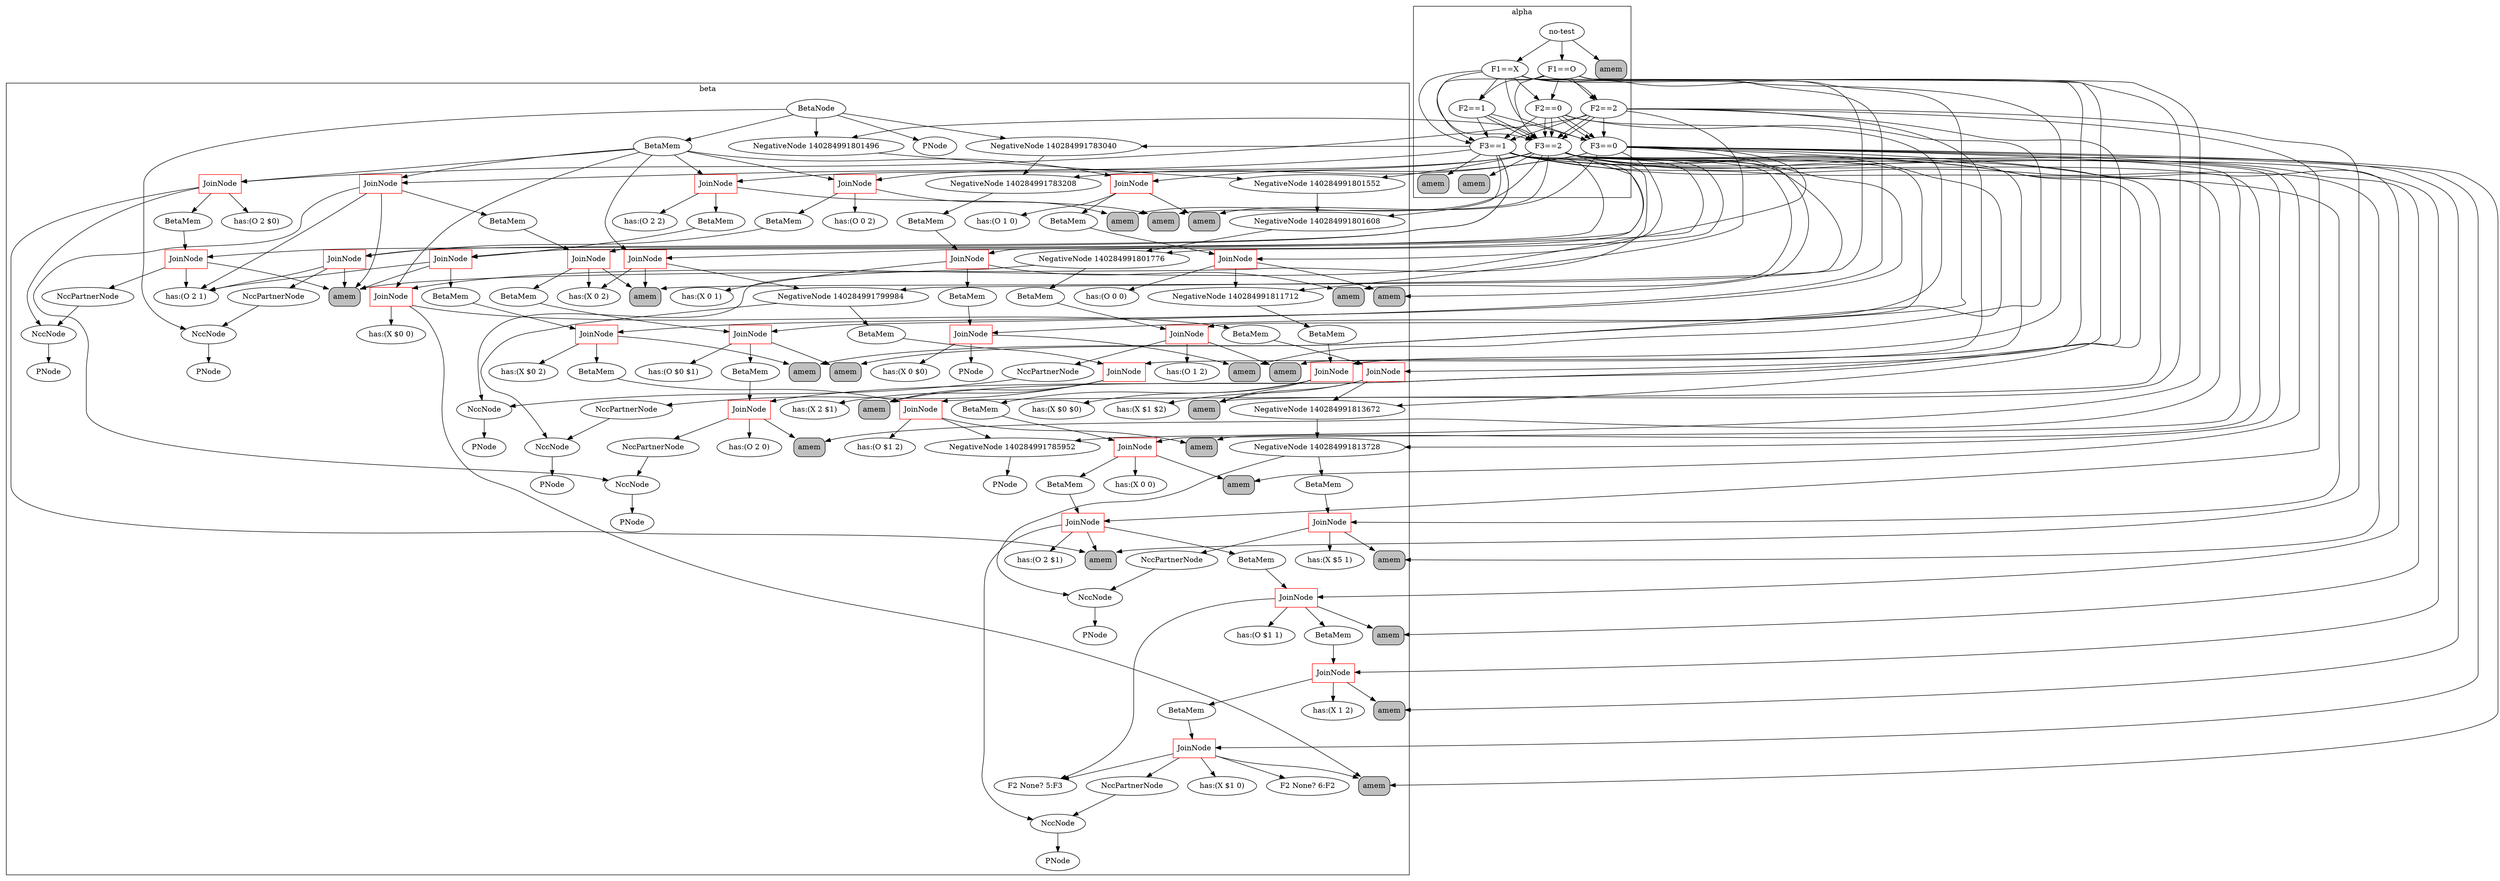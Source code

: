 digraph {
	subgraph cluster_1 {
	label = beta
	"BetaNode 140284994405600" [label="BetaNode"];
	"BetaNode 140284994405600" -> "BetaMemory 140284994406328";
	"BetaMemory 140284994406328" [label="BetaMem"];
	"BetaMemory 140284994406328" -> "JoinNode 140284994406664";
	"JoinNode 140284994406664" [shape=box, color=red, label="JoinNode"];
	"JoinNode 140284994406664" -> "amem:<rete.alpha.AlphaMemory object at 0x7f96a54248d0>"
	"JoinNode 140284994406664" -> "has:(O 2 1)"
	"JoinNode 140284994406664" -> "BetaMemory 140284994406776";
	"BetaMemory 140284994406776" [label="BetaMem"];
	"BetaMemory 140284994406776" -> "JoinNode 140284994407056";
	"JoinNode 140284994407056" [shape=box, color=red, label="JoinNode"];
	"JoinNode 140284994407056" -> "amem:<rete.alpha.AlphaMemory object at 0x7f96a5424a58>"
	"JoinNode 140284994407056" -> "has:(X 0 2)"
	"JoinNode 140284994407056" -> "BetaMemory 140284994407112";
	"BetaMemory 140284994407112" [label="BetaMem"];
	"BetaMemory 140284994407112" -> "JoinNode 140284994407224";
	"JoinNode 140284994407224" [shape=box, color=red, label="JoinNode"];
	"JoinNode 140284994407224" -> "amem:<rete.alpha.AlphaMemory object at 0x7f96a5424b00>"
	"JoinNode 140284994407224" -> "has:(O $0 $1)"
	"JoinNode 140284994407224" -> "BetaMemory 140284994407280";
	"BetaMemory 140284994407280" [label="BetaMem"];
	"BetaMemory 140284994407280" -> "JoinNode 140284994407448";
	"JoinNode 140284994407448" [shape=box, color=red, label="JoinNode"];
	"JoinNode 140284994407448" -> "amem:<rete.alpha.AlphaMemory object at 0x7f96a5424be0>"
	"JoinNode 140284994407448" -> "has:(O 2 0)"
	"JoinNode 140284994407448" -> "<rete.ncc_node.NccPartnerNode object at 0x7f96a5424c50>";
	"<rete.ncc_node.NccPartnerNode object at 0x7f96a5424c50>" [label="NccPartnerNode"];
	"<rete.ncc_node.NccPartnerNode object at 0x7f96a5424c50>" -> "<rete.ncc_node.NccNode object at 0x7f96a5424940>";
	"JoinNode 140284994406664" -> "<rete.ncc_node.NccNode object at 0x7f96a5424940>";
	"<rete.ncc_node.NccNode object at 0x7f96a5424940>" [label="NccNode"];
	"<rete.ncc_node.NccNode object at 0x7f96a5424940>" -> "PNode 140284994405712";
	"PNode 140284994405712" [label="PNode"];
	"BetaMemory 140284994406328" -> "JoinNode 140284991784160";
	"JoinNode 140284991784160" [shape=box, color=red, label="JoinNode"];
	"JoinNode 140284991784160" -> "amem:<rete.alpha.AlphaMemory object at 0x7f96a51a44a8>"
	"JoinNode 140284991784160" -> "has:(O 0 2)"
	"JoinNode 140284991784160" -> "BetaMemory 140284991784216";
	"BetaMemory 140284991784216" [label="BetaMem"];
	"BetaMemory 140284991784216" -> "JoinNode 140284991784272";
	"JoinNode 140284991784272" [shape=box, color=red, label="JoinNode"];
	"JoinNode 140284991784272" -> "amem:<rete.alpha.AlphaMemory object at 0x7f96a54248d0>"
	"JoinNode 140284991784272" -> "has:(O 2 1)"
	"JoinNode 140284991784272" -> "<rete.ncc_node.NccPartnerNode object at 0x7f96a51a4588>";
	"<rete.ncc_node.NccPartnerNode object at 0x7f96a51a4588>" [label="NccPartnerNode"];
	"<rete.ncc_node.NccPartnerNode object at 0x7f96a51a4588>" -> "<rete.ncc_node.NccNode object at 0x7f96a51a4400>";
	"BetaMemory 140284994406328" -> "JoinNode 140284991785336";
	"JoinNode 140284991785336" [shape=box, color=red, label="JoinNode"];
	"JoinNode 140284991785336" -> "amem:<rete.alpha.AlphaMemory object at 0x7f96a51a4940>"
	"JoinNode 140284991785336" -> "has:(O 2 2)"
	"JoinNode 140284991785336" -> "BetaMemory 140284991785392";
	"BetaMemory 140284991785392" [label="BetaMem"];
	"BetaMemory 140284991785392" -> "JoinNode 140284991785448";
	"JoinNode 140284991785448" [shape=box, color=red, label="JoinNode"];
	"JoinNode 140284991785448" -> "amem:<rete.alpha.AlphaMemory object at 0x7f96a54248d0>"
	"JoinNode 140284991785448" -> "has:(O 2 1)"
	"JoinNode 140284991785448" -> "BetaMemory 140284991785504";
	"BetaMemory 140284991785504" [label="BetaMem"];
	"BetaMemory 140284991785504" -> "JoinNode 140284991785672";
	"JoinNode 140284991785672" [shape=box, color=red, label="JoinNode"];
	"JoinNode 140284991785672" -> "amem:<rete.alpha.AlphaMemory object at 0x7f96a51a4a90>"
	"JoinNode 140284991785672" -> "has:(X $0 2)"
	"JoinNode 140284991785672" -> "BetaMemory 140284991785728";
	"BetaMemory 140284991785728" [label="BetaMem"];
	"BetaMemory 140284991785728" -> "JoinNode 140284991785896";
	"JoinNode 140284991785896" [shape=box, color=red, label="JoinNode"];
	"JoinNode 140284991785896" -> "amem:<rete.alpha.AlphaMemory object at 0x7f96a51a4b70>"
	"JoinNode 140284991785896" -> "has:(O $1 2)"
	"JoinNode 140284991785896" -> "NegativeNode 140284991785952";
	"NegativeNode 140284991785952" -> "PNode 140284991784552";
	"PNode 140284991784552" [label="PNode"];
	"BetaMemory 140284994406328" -> "JoinNode 140284991786736";
	"JoinNode 140284991786736" [shape=box, color=red, label="JoinNode"];
	"JoinNode 140284991786736" -> "amem:<rete.alpha.AlphaMemory object at 0x7f96a51a4eb8>"
	"JoinNode 140284991786736" -> "has:(O 2 $0)"
	"JoinNode 140284991786736" -> "BetaMemory 140284991786848";
	"BetaMemory 140284991786848" [label="BetaMem"];
	"BetaMemory 140284991786848" -> "JoinNode 140284991786904";
	"JoinNode 140284991786904" [shape=box, color=red, label="JoinNode"];
	"JoinNode 140284991786904" -> "amem:<rete.alpha.AlphaMemory object at 0x7f96a54248d0>"
	"JoinNode 140284991786904" -> "has:(O 2 1)"
	"JoinNode 140284991786904" -> "<rete.ncc_node.NccPartnerNode object at 0x7f96a51a4fd0>";
	"<rete.ncc_node.NccPartnerNode object at 0x7f96a51a4fd0>" [label="NccPartnerNode"];
	"<rete.ncc_node.NccPartnerNode object at 0x7f96a51a4fd0>" -> "<rete.ncc_node.NccNode object at 0x7f96a51a4f28>";
	"JoinNode 140284991786736" -> "<rete.ncc_node.NccNode object at 0x7f96a51a4f28>";
	"<rete.ncc_node.NccNode object at 0x7f96a51a4f28>" [label="NccNode"];
	"<rete.ncc_node.NccNode object at 0x7f96a51a4f28>" -> "PNode 140284991786344";
	"PNode 140284991786344" [label="PNode"];
	"BetaMemory 140284994406328" -> "JoinNode 140284991799872";
	"JoinNode 140284991799872" [shape=box, color=red, label="JoinNode"];
	"JoinNode 140284991799872" -> "amem:<rete.alpha.AlphaMemory object at 0x7f96a5424a58>"
	"JoinNode 140284991799872" -> "has:(X 0 2)"
	"JoinNode 140284991799872" -> "NegativeNode 140284991799984";
	"NegativeNode 140284991799984" -> "BetaMemory 140284991800096";
	"BetaMemory 140284991800096" [label="BetaMem"];
	"BetaMemory 140284991800096" -> "JoinNode 140284991800264";
	"JoinNode 140284991800264" [shape=box, color=red, label="JoinNode"];
	"JoinNode 140284991800264" -> "amem:<rete.alpha.AlphaMemory object at 0x7f96a51a8390>"
	"JoinNode 140284991800264" -> "has:(X 2 $1)"
	"JoinNode 140284991800264" -> "<rete.ncc_node.NccPartnerNode object at 0x7f96a51a8400>";
	"<rete.ncc_node.NccPartnerNode object at 0x7f96a51a8400>" [label="NccPartnerNode"];
	"<rete.ncc_node.NccPartnerNode object at 0x7f96a51a8400>" -> "<rete.ncc_node.NccNode object at 0x7f96a51a82e8>";
	"NegativeNode 140284991799984" -> "<rete.ncc_node.NccNode object at 0x7f96a51a82e8>";
	"<rete.ncc_node.NccNode object at 0x7f96a51a82e8>" [label="NccNode"];
	"<rete.ncc_node.NccNode object at 0x7f96a51a82e8>" -> "PNode 140284991799480";
	"PNode 140284991799480" [label="PNode"];
	"BetaMemory 140284994406328" -> "JoinNode 140284991803176";
	"JoinNode 140284991803176" [shape=box, color=red, label="JoinNode"];
	"JoinNode 140284991803176" -> "amem:<rete.alpha.AlphaMemory object at 0x7f96a51a8ef0>"
	"JoinNode 140284991803176" -> "has:(O 1 0)"
	"JoinNode 140284991803176" -> "BetaMemory 140284991803232";
	"BetaMemory 140284991803232" [label="BetaMem"];
	"BetaMemory 140284991803232" -> "JoinNode 140284991811656";
	"JoinNode 140284991811656" [shape=box, color=red, label="JoinNode"];
	"JoinNode 140284991811656" -> "amem:<rete.alpha.AlphaMemory object at 0x7f96a51a8fd0>"
	"JoinNode 140284991811656" -> "has:(O 0 0)"
	"JoinNode 140284991811656" -> "NegativeNode 140284991811712";
	"NegativeNode 140284991811712" -> "BetaMemory 140284991811768";
	"BetaMemory 140284991811768" [label="BetaMem"];
	"BetaMemory 140284991811768" -> "JoinNode 140284991811824";
	"JoinNode 140284991811824" [shape=box, color=red, label="JoinNode"];
	"JoinNode 140284991811824" -> "amem:<rete.alpha.AlphaMemory object at 0x7f96a51a8278>"
	"JoinNode 140284991811824" -> "has:(X $0 $0)"
	"JoinNode 140284991811824" -> "BetaMemory 140284991811880";
	"BetaMemory 140284991811880" [label="BetaMem"];
	"BetaMemory 140284991811880" -> "JoinNode 140284991811936";
	"JoinNode 140284991811936" [shape=box, color=red, label="JoinNode"];
	"JoinNode 140284991811936" -> "amem:<rete.alpha.AlphaMemory object at 0x7f96a51a40f0>"
	"JoinNode 140284991811936" -> "has:(X 0 0)"
	"JoinNode 140284991811936" -> "BetaMemory 140284991811992";
	"BetaMemory 140284991811992" [label="BetaMem"];
	"BetaMemory 140284991811992" -> "JoinNode 140284991812048";
	"JoinNode 140284991812048" [shape=box, color=red, label="JoinNode"];
	"JoinNode 140284991812048" -> "amem:<rete.alpha.AlphaMemory object at 0x7f96a51a4eb8>"
	"JoinNode 140284991812048" -> "has:(O 2 $1)"
	"JoinNode 140284991812048" -> "BetaMemory 140284991812160";
	"BetaMemory 140284991812160" [label="BetaMem"];
	"BetaMemory 140284991812160" -> "JoinNode 140284991812384";
	"JoinNode 140284991812384" [shape=box, color=red, label="JoinNode"];
	"JoinNode 140284991812384" -> "amem:<rete.alpha.AlphaMemory object at 0x7f96a51ab2b0>"
	"JoinNode 140284991812384" -> "has:(O $1 1)"
	"JoinNode 140284991812384" -> "F2 None? 5:F3"
	"JoinNode 140284991812384" -> "BetaMemory 140284991812440";
	"BetaMemory 140284991812440" [label="BetaMem"];
	"BetaMemory 140284991812440" -> "JoinNode 140284991812496";
	"JoinNode 140284991812496" [shape=box, color=red, label="JoinNode"];
	"JoinNode 140284991812496" -> "amem:<rete.alpha.AlphaMemory object at 0x7f96a51a8860>"
	"JoinNode 140284991812496" -> "has:(X 1 2)"
	"JoinNode 140284991812496" -> "BetaMemory 140284991812552";
	"BetaMemory 140284991812552" [label="BetaMem"];
	"BetaMemory 140284991812552" -> "JoinNode 140284991812832";
	"JoinNode 140284991812832" [shape=box, color=red, label="JoinNode"];
	"JoinNode 140284991812832" -> "amem:<rete.alpha.AlphaMemory object at 0x7f96a51ab438>"
	"JoinNode 140284991812832" -> "has:(X $1 0)"
	"JoinNode 140284991812832" -> "F2 None? 5:F3"
	"JoinNode 140284991812832" -> "F2 None? 6:F2"
	"JoinNode 140284991812832" -> "<rete.ncc_node.NccPartnerNode object at 0x7f96a51ab518>";
	"<rete.ncc_node.NccPartnerNode object at 0x7f96a51ab518>" [label="NccPartnerNode"];
	"<rete.ncc_node.NccPartnerNode object at 0x7f96a51ab518>" -> "<rete.ncc_node.NccNode object at 0x7f96a51ab208>";
	"JoinNode 140284991812048" -> "<rete.ncc_node.NccNode object at 0x7f96a51ab208>";
	"<rete.ncc_node.NccNode object at 0x7f96a51ab208>" [label="NccNode"];
	"<rete.ncc_node.NccNode object at 0x7f96a51ab208>" -> "PNode 140284991800656";
	"PNode 140284991800656" [label="PNode"];
	"BetaMemory 140284994406328" -> "JoinNode 140284991813504";
	"JoinNode 140284991813504" [shape=box, color=red, label="JoinNode"];
	"JoinNode 140284991813504" -> "amem:<rete.alpha.AlphaMemory object at 0x7f96a51ab438>"
	"JoinNode 140284991813504" -> "has:(X $0 0)"
	"JoinNode 140284991813504" -> "BetaMemory 140284991813560";
	"BetaMemory 140284991813560" [label="BetaMem"];
	"BetaMemory 140284991813560" -> "JoinNode 140284991813616";
	"JoinNode 140284991813616" [shape=box, color=red, label="JoinNode"];
	"JoinNode 140284991813616" -> "amem:<rete.alpha.AlphaMemory object at 0x7f96a51a8278>"
	"JoinNode 140284991813616" -> "has:(X $1 $2)"
	"JoinNode 140284991813616" -> "NegativeNode 140284991813672";
	"NegativeNode 140284991813672" -> "NegativeNode 140284991813728";
	"NegativeNode 140284991813728" -> "BetaMemory 140284991813840";
	"BetaMemory 140284991813840" [label="BetaMem"];
	"BetaMemory 140284991813840" -> "JoinNode 140284991814008";
	"JoinNode 140284991814008" [shape=box, color=red, label="JoinNode"];
	"JoinNode 140284991814008" -> "amem:<rete.alpha.AlphaMemory object at 0x7f96a51ab940>"
	"JoinNode 140284991814008" -> "has:(X $5 1)"
	"JoinNode 140284991814008" -> "<rete.ncc_node.NccPartnerNode object at 0x7f96a51ab9b0>";
	"<rete.ncc_node.NccPartnerNode object at 0x7f96a51ab9b0>" [label="NccPartnerNode"];
	"<rete.ncc_node.NccPartnerNode object at 0x7f96a51ab9b0>" -> "<rete.ncc_node.NccNode object at 0x7f96a51ab898>";
	"NegativeNode 140284991813728" -> "<rete.ncc_node.NccNode object at 0x7f96a51ab898>";
	"<rete.ncc_node.NccNode object at 0x7f96a51ab898>" [label="NccNode"];
	"<rete.ncc_node.NccNode object at 0x7f96a51ab898>" -> "PNode 140284991801160";
	"PNode 140284991801160" [label="PNode"];
	"BetaNode 140284994405600" -> "NegativeNode 140284991783040";
	"NegativeNode 140284991783040" -> "NegativeNode 140284991783208";
	"NegativeNode 140284991783208" -> "BetaMemory 140284991783264";
	"BetaMemory 140284991783264" [label="BetaMem"];
	"BetaMemory 140284991783264" -> "JoinNode 140284991783432";
	"JoinNode 140284991783432" [shape=box, color=red, label="JoinNode"];
	"JoinNode 140284991783432" -> "amem:<rete.alpha.AlphaMemory object at 0x7f96a51a41d0>"
	"JoinNode 140284991783432" -> "has:(X 0 1)"
	"JoinNode 140284991783432" -> "BetaMemory 140284991783488";
	"BetaMemory 140284991783488" [label="BetaMem"];
	"BetaMemory 140284991783488" -> "JoinNode 140284991783600";
	"JoinNode 140284991783600" [shape=box, color=red, label="JoinNode"];
	"JoinNode 140284991783600" -> "amem:<rete.alpha.AlphaMemory object at 0x7f96a51a4278>"
	"JoinNode 140284991783600" -> "has:(X 0 $0)"
	"JoinNode 140284991783600" -> "PNode 140284994408288";
	"PNode 140284994408288" [label="PNode"];
	"BetaNode 140284994405600" -> "<rete.ncc_node.NccNode object at 0x7f96a51a4400>";
	"<rete.ncc_node.NccNode object at 0x7f96a51a4400>" [label="NccNode"];
	"<rete.ncc_node.NccNode object at 0x7f96a51a4400>" -> "PNode 140284994407784";
	"PNode 140284994407784" [label="PNode"];
	"BetaNode 140284994405600" -> "PNode 140284991785168";
	"PNode 140284991785168" [label="PNode"];
	"BetaNode 140284994405600" -> "NegativeNode 140284991801496";
	"NegativeNode 140284991801496" -> "NegativeNode 140284991801552";
	"NegativeNode 140284991801552" -> "NegativeNode 140284991801608";
	"NegativeNode 140284991801608" -> "NegativeNode 140284991801776";
	"NegativeNode 140284991801776" -> "BetaMemory 140284991801888";
	"BetaMemory 140284991801888" [label="BetaMem"];
	"BetaMemory 140284991801888" -> "JoinNode 140284991802112";
	"JoinNode 140284991802112" [shape=box, color=red, label="JoinNode"];
	"JoinNode 140284991802112" -> "amem:<rete.alpha.AlphaMemory object at 0x7f96a51a8ac8>"
	"JoinNode 140284991802112" -> "has:(O 1 2)"
	"JoinNode 140284991802112" -> "<rete.ncc_node.NccPartnerNode object at 0x7f96a51a8b38>";
	"<rete.ncc_node.NccPartnerNode object at 0x7f96a51a8b38>" [label="NccPartnerNode"];
	"<rete.ncc_node.NccPartnerNode object at 0x7f96a51a8b38>" -> "<rete.ncc_node.NccNode object at 0x7f96a51a89e8>";
	"NegativeNode 140284991801776" -> "<rete.ncc_node.NccNode object at 0x7f96a51a89e8>";
	"<rete.ncc_node.NccNode object at 0x7f96a51a89e8>" [label="NccNode"];
	"<rete.ncc_node.NccNode object at 0x7f96a51a89e8>" -> "PNode 140284991799704";
	"PNode 140284991799704" [label="PNode"];
	}
	subgraph cluster_0 {
	label = alpha
	"no-test" -> "F1==O";
	"F1==O" -> "F2==2";
	"F2==2" -> "F3==1";
	"F3==1" -> "amem:<rete.alpha.AlphaMemory object at 0x7f96a54248d0>";
	"amem:<rete.alpha.AlphaMemory object at 0x7f96a54248d0>" [shape=box, style="rounded,filled", label="amem", fillcolor=gray];
	"F2==2" -> "F3==0";
	"F3==0" -> "amem:<rete.alpha.AlphaMemory object at 0x7f96a5424be0>";
	"amem:<rete.alpha.AlphaMemory object at 0x7f96a5424be0>" [shape=box, style="rounded,filled", label="amem", fillcolor=gray];
	"F2==2" -> "F3==2";
	"F3==2" -> "amem:<rete.alpha.AlphaMemory object at 0x7f96a51a4940>";
	"amem:<rete.alpha.AlphaMemory object at 0x7f96a51a4940>" [shape=box, style="rounded,filled", label="amem", fillcolor=gray];
	"F2==2" -> "amem:<rete.alpha.AlphaMemory object at 0x7f96a51a4eb8>";
	"amem:<rete.alpha.AlphaMemory object at 0x7f96a51a4eb8>" [shape=box, style="rounded,filled", label="amem", fillcolor=gray];
	"F1==O" -> "F2==0";
	"F2==0" -> "F3==2";
	"F3==2" -> "amem:<rete.alpha.AlphaMemory object at 0x7f96a51a44a8>";
	"amem:<rete.alpha.AlphaMemory object at 0x7f96a51a44a8>" [shape=box, style="rounded,filled", label="amem", fillcolor=gray];
	"F2==0" -> "F3==0";
	"F3==0" -> "amem:<rete.alpha.AlphaMemory object at 0x7f96a51a8fd0>";
	"amem:<rete.alpha.AlphaMemory object at 0x7f96a51a8fd0>" [shape=box, style="rounded,filled", label="amem", fillcolor=gray];
	"F1==O" -> "F3==2";
	"F3==2" -> "amem:<rete.alpha.AlphaMemory object at 0x7f96a51a4b70>";
	"amem:<rete.alpha.AlphaMemory object at 0x7f96a51a4b70>" [shape=box, style="rounded,filled", label="amem", fillcolor=gray];
	"F1==O" -> "F2==1";
	"F2==1" -> "F3==2";
	"F3==2" -> "amem:<rete.alpha.AlphaMemory object at 0x7f96a51a8ac8>";
	"amem:<rete.alpha.AlphaMemory object at 0x7f96a51a8ac8>" [shape=box, style="rounded,filled", label="amem", fillcolor=gray];
	"F2==1" -> "F3==0";
	"F3==0" -> "amem:<rete.alpha.AlphaMemory object at 0x7f96a51a8ef0>";
	"amem:<rete.alpha.AlphaMemory object at 0x7f96a51a8ef0>" [shape=box, style="rounded,filled", label="amem", fillcolor=gray];
	"F1==O" -> "F3==1";
	"F3==1" -> "amem:<rete.alpha.AlphaMemory object at 0x7f96a51ab2b0>";
	"amem:<rete.alpha.AlphaMemory object at 0x7f96a51ab2b0>" [shape=box, style="rounded,filled", label="amem", fillcolor=gray];
	"F1==O" -> "amem:<rete.alpha.AlphaMemory object at 0x7f96a5424b00>";
	"amem:<rete.alpha.AlphaMemory object at 0x7f96a5424b00>" [shape=box, style="rounded,filled", label="amem", fillcolor=gray];
	"no-test" -> "F1==X";
	"F1==X" -> "F2==0";
	"F2==0" -> "F3==2";
	"F3==2" -> "amem:<rete.alpha.AlphaMemory object at 0x7f96a5424a58>";
	"amem:<rete.alpha.AlphaMemory object at 0x7f96a5424a58>" [shape=box, style="rounded,filled", label="amem", fillcolor=gray];
	"F2==0" -> "F3==0";
	"F3==0" -> "amem:<rete.alpha.AlphaMemory object at 0x7f96a51a40f0>";
	"amem:<rete.alpha.AlphaMemory object at 0x7f96a51a40f0>" [shape=box, style="rounded,filled", label="amem", fillcolor=gray];
	"F2==0" -> "F3==1";
	"F3==1" -> "amem:<rete.alpha.AlphaMemory object at 0x7f96a51a41d0>";
	"amem:<rete.alpha.AlphaMemory object at 0x7f96a51a41d0>" [shape=box, style="rounded,filled", label="amem", fillcolor=gray];
	"F2==0" -> "amem:<rete.alpha.AlphaMemory object at 0x7f96a51a4278>";
	"amem:<rete.alpha.AlphaMemory object at 0x7f96a51a4278>" [shape=box, style="rounded,filled", label="amem", fillcolor=gray];
	"F1==X" -> "F2==1";
	"F2==1" -> "F3==1";
	"F3==1" -> "amem:<rete.alpha.AlphaMemory object at 0x7f96a51a4048>";
	"amem:<rete.alpha.AlphaMemory object at 0x7f96a51a4048>" [shape=box, style="rounded,filled", label="amem", fillcolor=gray];
	"F2==1" -> "F3==2";
	"F3==2" -> "amem:<rete.alpha.AlphaMemory object at 0x7f96a51a8860>";
	"amem:<rete.alpha.AlphaMemory object at 0x7f96a51a8860>" [shape=box, style="rounded,filled", label="amem", fillcolor=gray];
	"F1==X" -> "F3==2";
	"F3==2" -> "amem:<rete.alpha.AlphaMemory object at 0x7f96a51a4a90>";
	"amem:<rete.alpha.AlphaMemory object at 0x7f96a51a4a90>" [shape=box, style="rounded,filled", label="amem", fillcolor=gray];
	"F1==X" -> "F2==2";
	"F2==2" -> "F3==2";
	"F3==2" -> "amem:<rete.alpha.AlphaMemory object at 0x7f96a51a8978>";
	"amem:<rete.alpha.AlphaMemory object at 0x7f96a51a8978>" [shape=box, style="rounded,filled", label="amem", fillcolor=gray];
	"F2==2" -> "amem:<rete.alpha.AlphaMemory object at 0x7f96a51a8390>";
	"amem:<rete.alpha.AlphaMemory object at 0x7f96a51a8390>" [shape=box, style="rounded,filled", label="amem", fillcolor=gray];
	"F1==X" -> "F3==0";
	"F3==0" -> "amem:<rete.alpha.AlphaMemory object at 0x7f96a51ab438>";
	"amem:<rete.alpha.AlphaMemory object at 0x7f96a51ab438>" [shape=box, style="rounded,filled", label="amem", fillcolor=gray];
	"F1==X" -> "F3==1";
	"F3==1" -> "amem:<rete.alpha.AlphaMemory object at 0x7f96a51ab940>";
	"amem:<rete.alpha.AlphaMemory object at 0x7f96a51ab940>" [shape=box, style="rounded,filled", label="amem", fillcolor=gray];
	"F1==X" -> "amem:<rete.alpha.AlphaMemory object at 0x7f96a51a8278>";
	"amem:<rete.alpha.AlphaMemory object at 0x7f96a51a8278>" [shape=box, style="rounded,filled", label="amem", fillcolor=gray];
	"no-test" -> "amem:<rete.alpha.AlphaMemory object at 0x7f96a5424470>";
	"amem:<rete.alpha.AlphaMemory object at 0x7f96a5424470>" [shape=box, style="rounded,filled", label="amem", fillcolor=gray];
	}
	"F1==O" -> "JoinNode 140284994407224";
	"F1==O" -> "NegativeNode 140284991785952";
	"F1==O" -> "NegativeNode 140284991813672";
	"F2==2" -> "JoinNode 140284991786736";
	"F2==2" -> "JoinNode 140284991812048";
	"F3==1" -> "JoinNode 140284994406664";
	"F3==1" -> "JoinNode 140284991784272";
	"F3==1" -> "JoinNode 140284991785448";
	"F3==1" -> "JoinNode 140284991786904";
	"F3==1" -> "NegativeNode 140284991801608";
	"F3==0" -> "JoinNode 140284994407448";
	"F3==2" -> "JoinNode 140284991785336";
	"F3==2" -> "JoinNode 140284991784160";
	"F3==0" -> "JoinNode 140284991811656";
	"F3==2" -> "JoinNode 140284991785896";
	"F3==2" -> "JoinNode 140284991802112";
	"F3==2" -> "NegativeNode 140284991813728";
	"F3==0" -> "JoinNode 140284991803176";
	"F3==1" -> "JoinNode 140284991812384";
	"F1==X" -> "NegativeNode 140284991799984";
	"F1==X" -> "JoinNode 140284991811824";
	"F1==X" -> "JoinNode 140284991813616";
	"F2==0" -> "JoinNode 140284991783600";
	"F3==2" -> "JoinNode 140284994407056";
	"F3==2" -> "JoinNode 140284991799872";
	"F3==2" -> "NegativeNode 140284991801552";
	"F3==0" -> "NegativeNode 140284991783208";
	"F3==0" -> "JoinNode 140284991811936";
	"F3==1" -> "JoinNode 140284991783432";
	"F3==1" -> "NegativeNode 140284991783040";
	"F3==2" -> "NegativeNode 140284991801496";
	"F3==2" -> "JoinNode 140284991812496";
	"F3==2" -> "JoinNode 140284991785672";
	"F2==2" -> "JoinNode 140284991800264";
	"F2==2" -> "NegativeNode 140284991811712";
	"F3==2" -> "NegativeNode 140284991801776";
	"F3==0" -> "JoinNode 140284991812832";
	"F3==0" -> "JoinNode 140284991813504";
	"F3==1" -> "JoinNode 140284991814008";
}